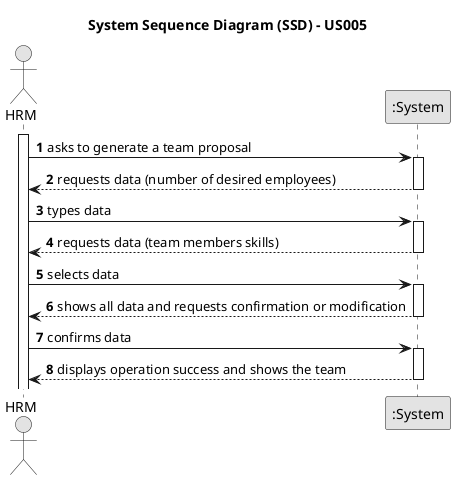 @startuml
skinparam monochrome true
skinparam packageStyle rectangle
skinparam shadowing false

title System Sequence Diagram (SSD) - US005

autonumber

actor "HRM" as Employee
participant ":System" as System

activate Employee

    Employee -> System : asks to generate a team proposal
    activate System

        System --> Employee : requests data (number of desired employees)
    deactivate System

    Employee -> System : types data
    activate System

        System --> Employee : requests data (team members skills)
    deactivate System

    Employee -> System : selects data
    activate System

        System --> Employee : shows all data and requests confirmation or modification
 deactivate System

       Employee -> System : confirms data
        activate System

            System --> Employee : displays operation success and shows the team
        deactivate System



@enduml